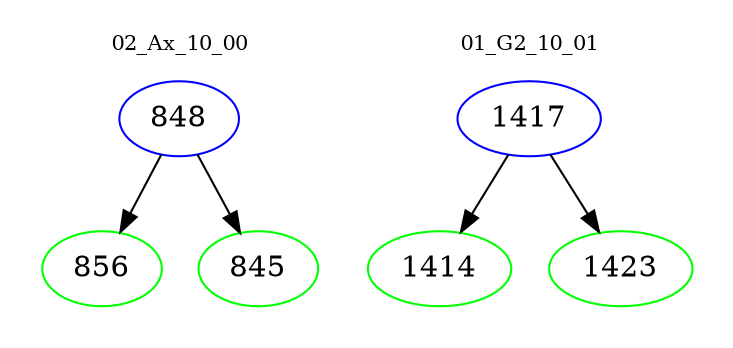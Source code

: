 digraph{
subgraph cluster_0 {
color = white
label = "02_Ax_10_00";
fontsize=10;
T0_848 [label="848", color="blue"]
T0_848 -> T0_856 [color="black"]
T0_856 [label="856", color="green"]
T0_848 -> T0_845 [color="black"]
T0_845 [label="845", color="green"]
}
subgraph cluster_1 {
color = white
label = "01_G2_10_01";
fontsize=10;
T1_1417 [label="1417", color="blue"]
T1_1417 -> T1_1414 [color="black"]
T1_1414 [label="1414", color="green"]
T1_1417 -> T1_1423 [color="black"]
T1_1423 [label="1423", color="green"]
}
}
